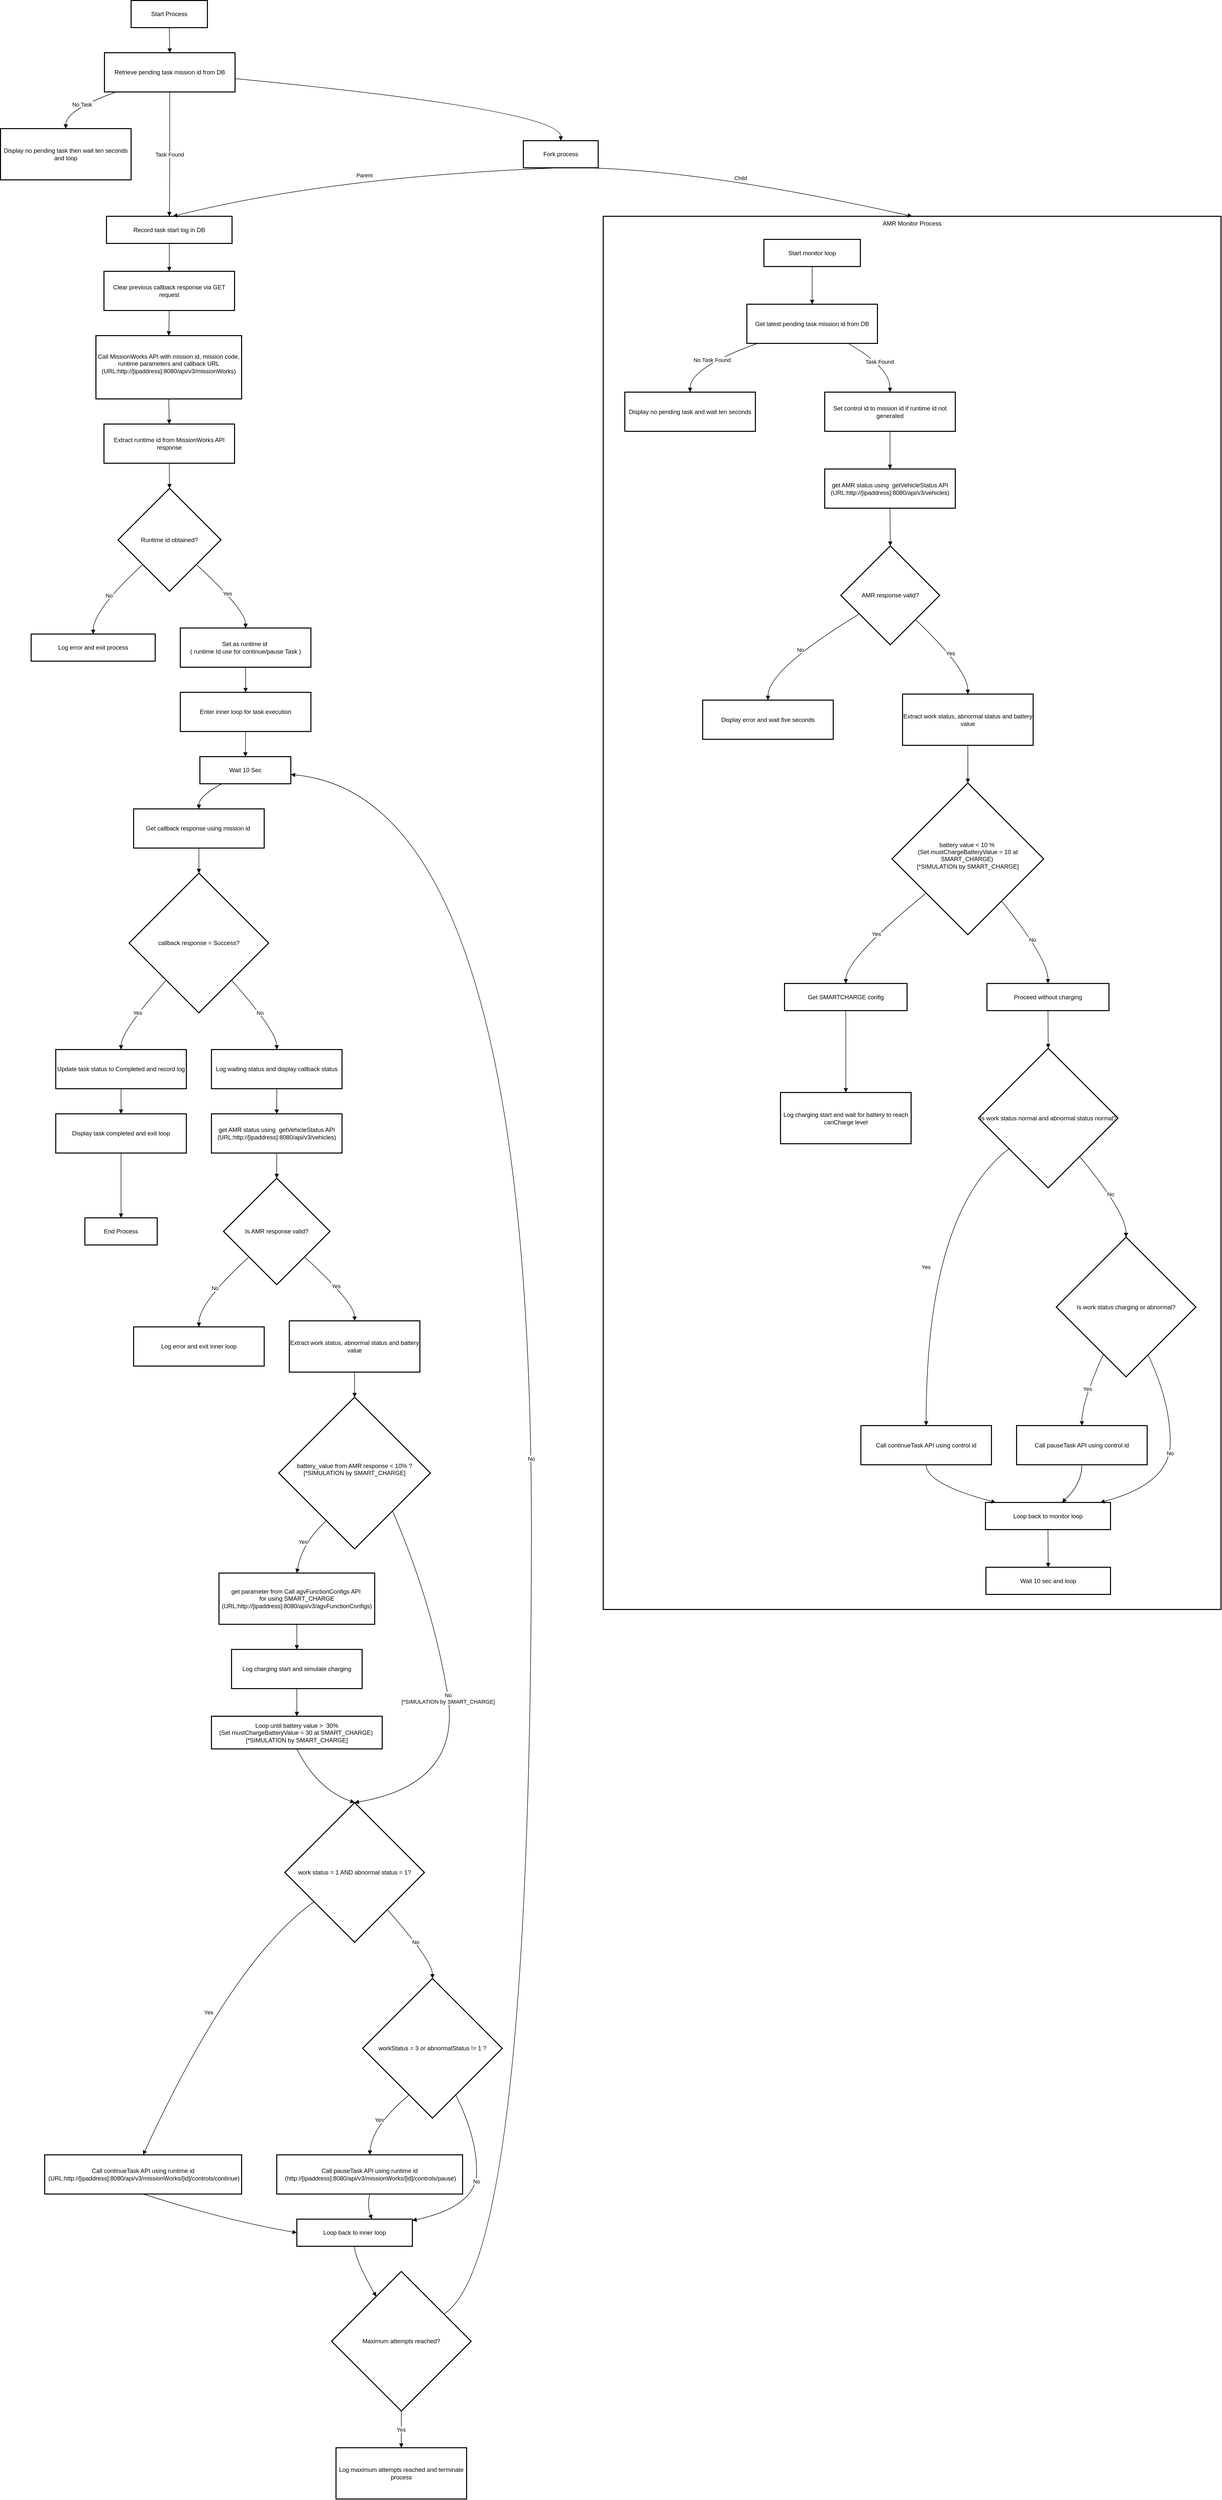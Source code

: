 <mxfile version="26.1.0">
  <diagram name="ページ1" id="wdXBag7NcmLRrbB8cPSW">
    <mxGraphModel dx="5264" dy="2116" grid="1" gridSize="10" guides="1" tooltips="1" connect="1" arrows="1" fold="1" page="1" pageScale="1" pageWidth="827" pageHeight="1169" math="0" shadow="0">
      <root>
        <mxCell id="0" />
        <mxCell id="1" parent="0" />
        <mxCell id="LVl6VDbSw3AHhWSfXYXl-333" value="AMR Monitor Process" style="whiteSpace=wrap;strokeWidth=2;verticalAlign=top;" vertex="1" parent="1">
          <mxGeometry x="1220" y="449.5" width="1230" height="2773" as="geometry" />
        </mxCell>
        <mxCell id="LVl6VDbSw3AHhWSfXYXl-334" value="Start monitor loop" style="whiteSpace=wrap;strokeWidth=2;" vertex="1" parent="LVl6VDbSw3AHhWSfXYXl-333">
          <mxGeometry x="320" y="46" width="192" height="54" as="geometry" />
        </mxCell>
        <mxCell id="LVl6VDbSw3AHhWSfXYXl-335" value="Get latest pending task mission id from DB" style="whiteSpace=wrap;strokeWidth=2;" vertex="1" parent="LVl6VDbSw3AHhWSfXYXl-333">
          <mxGeometry x="286" y="175" width="260" height="78" as="geometry" />
        </mxCell>
        <mxCell id="LVl6VDbSw3AHhWSfXYXl-336" value="Display no pending task and wait ten seconds" style="whiteSpace=wrap;strokeWidth=2;" vertex="1" parent="LVl6VDbSw3AHhWSfXYXl-333">
          <mxGeometry x="43" y="350" width="260" height="78" as="geometry" />
        </mxCell>
        <mxCell id="LVl6VDbSw3AHhWSfXYXl-337" value="Set control id to mission id if runtime id not generated" style="whiteSpace=wrap;strokeWidth=2;" vertex="1" parent="LVl6VDbSw3AHhWSfXYXl-333">
          <mxGeometry x="441" y="350" width="260" height="78" as="geometry" />
        </mxCell>
        <mxCell id="LVl6VDbSw3AHhWSfXYXl-338" value="get AMR status using  getVehicleStatus API&#xa;(URL:http://[ipaddress]:8080/api/v3/vehicles)" style="whiteSpace=wrap;strokeWidth=2;" vertex="1" parent="LVl6VDbSw3AHhWSfXYXl-333">
          <mxGeometry x="441" y="503" width="260" height="78" as="geometry" />
        </mxCell>
        <mxCell id="LVl6VDbSw3AHhWSfXYXl-339" value="AMR response valid?" style="rhombus;strokeWidth=2;whiteSpace=wrap;" vertex="1" parent="LVl6VDbSw3AHhWSfXYXl-333">
          <mxGeometry x="473" y="656" width="197" height="197" as="geometry" />
        </mxCell>
        <mxCell id="LVl6VDbSw3AHhWSfXYXl-340" value="Display error and wait five seconds" style="whiteSpace=wrap;strokeWidth=2;" vertex="1" parent="LVl6VDbSw3AHhWSfXYXl-333">
          <mxGeometry x="198" y="963" width="260" height="78" as="geometry" />
        </mxCell>
        <mxCell id="LVl6VDbSw3AHhWSfXYXl-341" value="Extract work status, abnormal status and battery value" style="whiteSpace=wrap;strokeWidth=2;" vertex="1" parent="LVl6VDbSw3AHhWSfXYXl-333">
          <mxGeometry x="596" y="951" width="260" height="102" as="geometry" />
        </mxCell>
        <mxCell id="LVl6VDbSw3AHhWSfXYXl-342" value="battery value &lt; 10 % &#xa;(Set mustChargeBatteryValue = 10 at SMART_CHARGE) &#xa;[*SIMULATION by SMART_CHARGE]&#xa;" style="rhombus;strokeWidth=2;whiteSpace=wrap;" vertex="1" parent="LVl6VDbSw3AHhWSfXYXl-333">
          <mxGeometry x="575" y="1128" width="302" height="302" as="geometry" />
        </mxCell>
        <mxCell id="LVl6VDbSw3AHhWSfXYXl-343" value="Get SMARTCHARGE config" style="whiteSpace=wrap;strokeWidth=2;" vertex="1" parent="LVl6VDbSw3AHhWSfXYXl-333">
          <mxGeometry x="361" y="1527" width="244" height="54" as="geometry" />
        </mxCell>
        <mxCell id="LVl6VDbSw3AHhWSfXYXl-344" value="Log charging start and wait for battery to reach canCharge level" style="whiteSpace=wrap;strokeWidth=2;" vertex="1" parent="LVl6VDbSw3AHhWSfXYXl-333">
          <mxGeometry x="353" y="1744" width="260" height="102" as="geometry" />
        </mxCell>
        <mxCell id="LVl6VDbSw3AHhWSfXYXl-345" value="Proceed without charging" style="whiteSpace=wrap;strokeWidth=2;" vertex="1" parent="LVl6VDbSw3AHhWSfXYXl-333">
          <mxGeometry x="764" y="1527" width="243" height="54" as="geometry" />
        </mxCell>
        <mxCell id="LVl6VDbSw3AHhWSfXYXl-346" value="Is work status normal and abnormal status normal?" style="rhombus;strokeWidth=2;whiteSpace=wrap;" vertex="1" parent="LVl6VDbSw3AHhWSfXYXl-333">
          <mxGeometry x="747" y="1656" width="278" height="278" as="geometry" />
        </mxCell>
        <mxCell id="LVl6VDbSw3AHhWSfXYXl-347" value="Call continueTask API using control id" style="whiteSpace=wrap;strokeWidth=2;" vertex="1" parent="LVl6VDbSw3AHhWSfXYXl-333">
          <mxGeometry x="513" y="2407" width="260" height="78" as="geometry" />
        </mxCell>
        <mxCell id="LVl6VDbSw3AHhWSfXYXl-348" value="Is work status charging or abnormal?" style="rhombus;strokeWidth=2;whiteSpace=wrap;" vertex="1" parent="LVl6VDbSw3AHhWSfXYXl-333">
          <mxGeometry x="902" y="2032" width="278" height="278" as="geometry" />
        </mxCell>
        <mxCell id="LVl6VDbSw3AHhWSfXYXl-349" value="Call pauseTask API using control id" style="whiteSpace=wrap;strokeWidth=2;" vertex="1" parent="LVl6VDbSw3AHhWSfXYXl-333">
          <mxGeometry x="823" y="2407" width="260" height="78" as="geometry" />
        </mxCell>
        <mxCell id="LVl6VDbSw3AHhWSfXYXl-350" value="Loop back to monitor loop" style="whiteSpace=wrap;strokeWidth=2;" vertex="1" parent="LVl6VDbSw3AHhWSfXYXl-333">
          <mxGeometry x="761" y="2560" width="249" height="54" as="geometry" />
        </mxCell>
        <mxCell id="LVl6VDbSw3AHhWSfXYXl-351" value="Wait 10 sec and loop" style="whiteSpace=wrap;strokeWidth=2;" vertex="1" parent="LVl6VDbSw3AHhWSfXYXl-333">
          <mxGeometry x="762" y="2689" width="248" height="54" as="geometry" />
        </mxCell>
        <mxCell id="LVl6VDbSw3AHhWSfXYXl-352" value="" style="curved=1;startArrow=none;endArrow=block;exitX=0.5;exitY=0.99;entryX=0.5;entryY=-0.01;rounded=0;" edge="1" parent="LVl6VDbSw3AHhWSfXYXl-333" source="LVl6VDbSw3AHhWSfXYXl-334" target="LVl6VDbSw3AHhWSfXYXl-335">
          <mxGeometry relative="1" as="geometry">
            <Array as="points" />
          </mxGeometry>
        </mxCell>
        <mxCell id="LVl6VDbSw3AHhWSfXYXl-353" value="No Task Found" style="curved=1;startArrow=none;endArrow=block;exitX=0.09;exitY=0.99;entryX=0.5;entryY=0;rounded=0;" edge="1" parent="LVl6VDbSw3AHhWSfXYXl-333" source="LVl6VDbSw3AHhWSfXYXl-335" target="LVl6VDbSw3AHhWSfXYXl-336">
          <mxGeometry relative="1" as="geometry">
            <Array as="points">
              <mxPoint x="173" y="301" />
            </Array>
          </mxGeometry>
        </mxCell>
        <mxCell id="LVl6VDbSw3AHhWSfXYXl-354" value="Task Found" style="curved=1;startArrow=none;endArrow=block;exitX=0.77;exitY=0.99;entryX=0.5;entryY=0;rounded=0;" edge="1" parent="LVl6VDbSw3AHhWSfXYXl-333" source="LVl6VDbSw3AHhWSfXYXl-335" target="LVl6VDbSw3AHhWSfXYXl-337">
          <mxGeometry relative="1" as="geometry">
            <Array as="points">
              <mxPoint x="571" y="301" />
            </Array>
          </mxGeometry>
        </mxCell>
        <mxCell id="LVl6VDbSw3AHhWSfXYXl-355" value="" style="curved=1;startArrow=none;endArrow=block;exitX=0.5;exitY=1;entryX=0.5;entryY=0;rounded=0;" edge="1" parent="LVl6VDbSw3AHhWSfXYXl-333" source="LVl6VDbSw3AHhWSfXYXl-337" target="LVl6VDbSw3AHhWSfXYXl-338">
          <mxGeometry relative="1" as="geometry">
            <Array as="points" />
          </mxGeometry>
        </mxCell>
        <mxCell id="LVl6VDbSw3AHhWSfXYXl-356" value="" style="curved=1;startArrow=none;endArrow=block;exitX=0.5;exitY=1;entryX=0.5;entryY=0;rounded=0;" edge="1" parent="LVl6VDbSw3AHhWSfXYXl-333" source="LVl6VDbSw3AHhWSfXYXl-338" target="LVl6VDbSw3AHhWSfXYXl-339">
          <mxGeometry relative="1" as="geometry">
            <Array as="points" />
          </mxGeometry>
        </mxCell>
        <mxCell id="LVl6VDbSw3AHhWSfXYXl-357" value="No" style="curved=1;startArrow=none;endArrow=block;exitX=0;exitY=0.8;entryX=0.5;entryY=0;rounded=0;" edge="1" parent="LVl6VDbSw3AHhWSfXYXl-333" source="LVl6VDbSw3AHhWSfXYXl-339" target="LVl6VDbSw3AHhWSfXYXl-340">
          <mxGeometry relative="1" as="geometry">
            <Array as="points">
              <mxPoint x="328" y="902" />
            </Array>
          </mxGeometry>
        </mxCell>
        <mxCell id="LVl6VDbSw3AHhWSfXYXl-358" value="Yes" style="curved=1;startArrow=none;endArrow=block;exitX=1;exitY=0.98;entryX=0.5;entryY=0;rounded=0;" edge="1" parent="LVl6VDbSw3AHhWSfXYXl-333" source="LVl6VDbSw3AHhWSfXYXl-339" target="LVl6VDbSw3AHhWSfXYXl-341">
          <mxGeometry relative="1" as="geometry">
            <Array as="points">
              <mxPoint x="726" y="902" />
            </Array>
          </mxGeometry>
        </mxCell>
        <mxCell id="LVl6VDbSw3AHhWSfXYXl-359" value="" style="curved=1;startArrow=none;endArrow=block;exitX=0.5;exitY=1;entryX=0.5;entryY=0;rounded=0;" edge="1" parent="LVl6VDbSw3AHhWSfXYXl-333" source="LVl6VDbSw3AHhWSfXYXl-341" target="LVl6VDbSw3AHhWSfXYXl-342">
          <mxGeometry relative="1" as="geometry">
            <Array as="points" />
          </mxGeometry>
        </mxCell>
        <mxCell id="LVl6VDbSw3AHhWSfXYXl-360" value="Yes" style="curved=1;startArrow=none;endArrow=block;exitX=0;exitY=0.91;entryX=0.5;entryY=0;rounded=0;" edge="1" parent="LVl6VDbSw3AHhWSfXYXl-333" source="LVl6VDbSw3AHhWSfXYXl-342" target="LVl6VDbSw3AHhWSfXYXl-343">
          <mxGeometry relative="1" as="geometry">
            <Array as="points">
              <mxPoint x="483" y="1478" />
            </Array>
          </mxGeometry>
        </mxCell>
        <mxCell id="LVl6VDbSw3AHhWSfXYXl-361" value="" style="curved=1;startArrow=none;endArrow=block;exitX=0.5;exitY=1;entryX=0.5;entryY=0;rounded=0;" edge="1" parent="LVl6VDbSw3AHhWSfXYXl-333" source="LVl6VDbSw3AHhWSfXYXl-343" target="LVl6VDbSw3AHhWSfXYXl-344">
          <mxGeometry relative="1" as="geometry">
            <Array as="points" />
          </mxGeometry>
        </mxCell>
        <mxCell id="LVl6VDbSw3AHhWSfXYXl-362" value="No" style="curved=1;startArrow=none;endArrow=block;exitX=0.9;exitY=1;entryX=0.5;entryY=0;rounded=0;" edge="1" parent="LVl6VDbSw3AHhWSfXYXl-333" source="LVl6VDbSw3AHhWSfXYXl-342" target="LVl6VDbSw3AHhWSfXYXl-345">
          <mxGeometry relative="1" as="geometry">
            <Array as="points">
              <mxPoint x="886" y="1478" />
            </Array>
          </mxGeometry>
        </mxCell>
        <mxCell id="LVl6VDbSw3AHhWSfXYXl-363" value="" style="curved=1;startArrow=none;endArrow=block;exitX=0.5;exitY=1;entryX=0.5;entryY=0;rounded=0;" edge="1" parent="LVl6VDbSw3AHhWSfXYXl-333" source="LVl6VDbSw3AHhWSfXYXl-345" target="LVl6VDbSw3AHhWSfXYXl-346">
          <mxGeometry relative="1" as="geometry">
            <Array as="points" />
          </mxGeometry>
        </mxCell>
        <mxCell id="LVl6VDbSw3AHhWSfXYXl-364" value="Yes" style="curved=1;startArrow=none;endArrow=block;exitX=0;exitY=0.89;entryX=0.5;entryY=0.01;rounded=0;" edge="1" parent="LVl6VDbSw3AHhWSfXYXl-333" source="LVl6VDbSw3AHhWSfXYXl-346" target="LVl6VDbSw3AHhWSfXYXl-347">
          <mxGeometry relative="1" as="geometry">
            <Array as="points">
              <mxPoint x="643" y="1983" />
            </Array>
          </mxGeometry>
        </mxCell>
        <mxCell id="LVl6VDbSw3AHhWSfXYXl-365" value="No" style="curved=1;startArrow=none;endArrow=block;exitX=0.91;exitY=1;entryX=0.5;entryY=0;rounded=0;" edge="1" parent="LVl6VDbSw3AHhWSfXYXl-333" source="LVl6VDbSw3AHhWSfXYXl-346" target="LVl6VDbSw3AHhWSfXYXl-348">
          <mxGeometry relative="1" as="geometry">
            <Array as="points">
              <mxPoint x="1041" y="1983" />
            </Array>
          </mxGeometry>
        </mxCell>
        <mxCell id="LVl6VDbSw3AHhWSfXYXl-366" value="Yes" style="curved=1;startArrow=none;endArrow=block;exitX=0.26;exitY=1;entryX=0.5;entryY=0.01;rounded=0;" edge="1" parent="LVl6VDbSw3AHhWSfXYXl-333" source="LVl6VDbSw3AHhWSfXYXl-348" target="LVl6VDbSw3AHhWSfXYXl-349">
          <mxGeometry relative="1" as="geometry">
            <Array as="points">
              <mxPoint x="953" y="2359" />
            </Array>
          </mxGeometry>
        </mxCell>
        <mxCell id="LVl6VDbSw3AHhWSfXYXl-367" value="No" style="curved=1;startArrow=none;endArrow=block;exitX=0.73;exitY=1;entryX=0.91;entryY=0.01;rounded=0;" edge="1" parent="LVl6VDbSw3AHhWSfXYXl-333" source="LVl6VDbSw3AHhWSfXYXl-348" target="LVl6VDbSw3AHhWSfXYXl-350">
          <mxGeometry relative="1" as="geometry">
            <Array as="points">
              <mxPoint x="1129" y="2359" />
              <mxPoint x="1129" y="2523" />
            </Array>
          </mxGeometry>
        </mxCell>
        <mxCell id="LVl6VDbSw3AHhWSfXYXl-368" value="" style="curved=1;startArrow=none;endArrow=block;exitX=0.5;exitY=1.01;entryX=0.09;entryY=0.01;rounded=0;" edge="1" parent="LVl6VDbSw3AHhWSfXYXl-333" source="LVl6VDbSw3AHhWSfXYXl-347" target="LVl6VDbSw3AHhWSfXYXl-350">
          <mxGeometry relative="1" as="geometry">
            <Array as="points">
              <mxPoint x="643" y="2523" />
            </Array>
          </mxGeometry>
        </mxCell>
        <mxCell id="LVl6VDbSw3AHhWSfXYXl-369" value="" style="curved=1;startArrow=none;endArrow=block;exitX=0.5;exitY=1.01;entryX=0.61;entryY=0.01;rounded=0;" edge="1" parent="LVl6VDbSw3AHhWSfXYXl-333" source="LVl6VDbSw3AHhWSfXYXl-349" target="LVl6VDbSw3AHhWSfXYXl-350">
          <mxGeometry relative="1" as="geometry">
            <Array as="points">
              <mxPoint x="953" y="2523" />
            </Array>
          </mxGeometry>
        </mxCell>
        <mxCell id="LVl6VDbSw3AHhWSfXYXl-370" value="" style="curved=1;startArrow=none;endArrow=block;exitX=0.5;exitY=1.01;entryX=0.5;entryY=0.01;rounded=0;" edge="1" parent="LVl6VDbSw3AHhWSfXYXl-333" source="LVl6VDbSw3AHhWSfXYXl-350" target="LVl6VDbSw3AHhWSfXYXl-351">
          <mxGeometry relative="1" as="geometry">
            <Array as="points" />
          </mxGeometry>
        </mxCell>
        <mxCell id="LVl6VDbSw3AHhWSfXYXl-371" value="Start Process" style="whiteSpace=wrap;strokeWidth=2;" vertex="1" parent="1">
          <mxGeometry x="280" y="20" width="152" height="54" as="geometry" />
        </mxCell>
        <mxCell id="LVl6VDbSw3AHhWSfXYXl-372" value="Retrieve pending task mission id from DB" style="whiteSpace=wrap;strokeWidth=2;" vertex="1" parent="1">
          <mxGeometry x="227" y="124" width="260" height="78" as="geometry" />
        </mxCell>
        <mxCell id="LVl6VDbSw3AHhWSfXYXl-373" value="Display no pending task then wait ten seconds and loop" style="whiteSpace=wrap;strokeWidth=2;" vertex="1" parent="1">
          <mxGeometry x="20" y="275" width="260" height="102" as="geometry" />
        </mxCell>
        <mxCell id="LVl6VDbSw3AHhWSfXYXl-374" value="Record task start log in DB" style="whiteSpace=wrap;strokeWidth=2;" vertex="1" parent="1">
          <mxGeometry x="231" y="449.5" width="250" height="54" as="geometry" />
        </mxCell>
        <mxCell id="LVl6VDbSw3AHhWSfXYXl-375" value="Clear previous callback response via GET request" style="whiteSpace=wrap;strokeWidth=2;" vertex="1" parent="1">
          <mxGeometry x="226" y="559" width="260" height="78" as="geometry" />
        </mxCell>
        <mxCell id="LVl6VDbSw3AHhWSfXYXl-376" value="Call MissionWorks API with mission id, mission code, runtime parameters and callback URL&#xa;(URL:http://[ipaddress]:8080/api/v3/missionWorks)&#xa;" style="whiteSpace=wrap;strokeWidth=2;fontStyle=0" vertex="1" parent="1">
          <mxGeometry x="210" y="687" width="290" height="126" as="geometry" />
        </mxCell>
        <mxCell id="LVl6VDbSw3AHhWSfXYXl-377" value="Extract runtime id from MissionWorks API response" style="whiteSpace=wrap;strokeWidth=2;" vertex="1" parent="1">
          <mxGeometry x="226" y="863" width="260" height="78" as="geometry" />
        </mxCell>
        <mxCell id="LVl6VDbSw3AHhWSfXYXl-378" value="Runtime id obtained?" style="rhombus;strokeWidth=2;whiteSpace=wrap;" vertex="1" parent="1">
          <mxGeometry x="254" y="991" width="205" height="205" as="geometry" />
        </mxCell>
        <mxCell id="LVl6VDbSw3AHhWSfXYXl-379" value="Log error and exit process" style="whiteSpace=wrap;strokeWidth=2;" vertex="1" parent="1">
          <mxGeometry x="81" y="1281" width="247" height="54" as="geometry" />
        </mxCell>
        <mxCell id="LVl6VDbSw3AHhWSfXYXl-380" value="Set as runtime id &#xa;( runtime Id use for continue/pause Task )" style="whiteSpace=wrap;strokeWidth=2;" vertex="1" parent="1">
          <mxGeometry x="378" y="1269" width="260" height="78" as="geometry" />
        </mxCell>
        <mxCell id="LVl6VDbSw3AHhWSfXYXl-381" value="Enter inner loop for task execution" style="whiteSpace=wrap;strokeWidth=2;" vertex="1" parent="1">
          <mxGeometry x="378" y="1397" width="260" height="78" as="geometry" />
        </mxCell>
        <mxCell id="LVl6VDbSw3AHhWSfXYXl-382" value="Wait 10 Sec" style="whiteSpace=wrap;strokeWidth=2;" vertex="1" parent="1">
          <mxGeometry x="417" y="1525" width="181" height="54" as="geometry" />
        </mxCell>
        <mxCell id="LVl6VDbSw3AHhWSfXYXl-383" value="Get callback response using mission id " style="whiteSpace=wrap;strokeWidth=2;" vertex="1" parent="1">
          <mxGeometry x="285" y="1629" width="260" height="78" as="geometry" />
        </mxCell>
        <mxCell id="LVl6VDbSw3AHhWSfXYXl-384" value="callback response = Success?" style="rhombus;strokeWidth=2;whiteSpace=wrap;" vertex="1" parent="1">
          <mxGeometry x="276" y="1757" width="278" height="278" as="geometry" />
        </mxCell>
        <mxCell id="LVl6VDbSw3AHhWSfXYXl-385" value="Update task status to Completed and record log" style="whiteSpace=wrap;strokeWidth=2;" vertex="1" parent="1">
          <mxGeometry x="130" y="2108" width="260" height="78" as="geometry" />
        </mxCell>
        <mxCell id="LVl6VDbSw3AHhWSfXYXl-386" value="Display task completed and exit loop" style="whiteSpace=wrap;strokeWidth=2;" vertex="1" parent="1">
          <mxGeometry x="130" y="2236" width="260" height="78" as="geometry" />
        </mxCell>
        <mxCell id="LVl6VDbSw3AHhWSfXYXl-387" value="Log waiting status and display callback status" style="whiteSpace=wrap;strokeWidth=2;" vertex="1" parent="1">
          <mxGeometry x="440" y="2108" width="260" height="78" as="geometry" />
        </mxCell>
        <mxCell id="LVl6VDbSw3AHhWSfXYXl-388" value="get AMR status using  getVehicleStatus API&#xa;(URL:http://[ipaddress]:8080/api/v3/vehicles)" style="whiteSpace=wrap;strokeWidth=2;" vertex="1" parent="1">
          <mxGeometry x="440" y="2236" width="260" height="78" as="geometry" />
        </mxCell>
        <mxCell id="LVl6VDbSw3AHhWSfXYXl-389" value="Is AMR response valid?" style="rhombus;strokeWidth=2;whiteSpace=wrap;" vertex="1" parent="1">
          <mxGeometry x="464" y="2364" width="212" height="212" as="geometry" />
        </mxCell>
        <mxCell id="LVl6VDbSw3AHhWSfXYXl-390" value="Log error and exit inner loop" style="whiteSpace=wrap;strokeWidth=2;" vertex="1" parent="1">
          <mxGeometry x="285" y="2660" width="260" height="78" as="geometry" />
        </mxCell>
        <mxCell id="LVl6VDbSw3AHhWSfXYXl-391" value="Extract work status, abnormal status and battery value" style="whiteSpace=wrap;strokeWidth=2;" vertex="1" parent="1">
          <mxGeometry x="595" y="2648" width="260" height="102" as="geometry" />
        </mxCell>
        <mxCell id="LVl6VDbSw3AHhWSfXYXl-392" value="battery_value from AMR response &lt; 10% ?&#xa;[*SIMULATION by SMART_CHARGE]&#xa;" style="rhombus;strokeWidth=2;whiteSpace=wrap;" vertex="1" parent="1">
          <mxGeometry x="574" y="2800" width="302" height="302" as="geometry" />
        </mxCell>
        <mxCell id="LVl6VDbSw3AHhWSfXYXl-393" value="get parameter from Call agvFunctionConfigs API &#xa;for using SMART_CHARGE&#xa;(URL:http://[ipaddress]:8080/api/v3/agvFunctionConfigs)" style="whiteSpace=wrap;strokeWidth=2;" vertex="1" parent="1">
          <mxGeometry x="455" y="3150" width="310" height="102" as="geometry" />
        </mxCell>
        <mxCell id="LVl6VDbSw3AHhWSfXYXl-394" value="Log charging start and simulate charging" style="whiteSpace=wrap;strokeWidth=2;" vertex="1" parent="1">
          <mxGeometry x="480" y="3302" width="260" height="78" as="geometry" />
        </mxCell>
        <mxCell id="LVl6VDbSw3AHhWSfXYXl-395" value="Loop until battery value &gt;  30%&#xa;(Set mustChargeBatteryValue = 30 at SMART_CHARGE) &#xa;[*SIMULATION by SMART_CHARGE]" style="whiteSpace=wrap;strokeWidth=2;" vertex="1" parent="1">
          <mxGeometry x="440" y="3435" width="340" height="65" as="geometry" />
        </mxCell>
        <mxCell id="LVl6VDbSw3AHhWSfXYXl-396" value="work status = 1 AND abnormal status = 1?" style="rhombus;strokeWidth=2;whiteSpace=wrap;" vertex="1" parent="1">
          <mxGeometry x="586" y="3607" width="278" height="278" as="geometry" />
        </mxCell>
        <mxCell id="LVl6VDbSw3AHhWSfXYXl-397" value="Call continueTask API using runtime id&#xa; (URL:http://[ipaddress]:8080/api/v3/missionWorks/[id]/controls/continue)" style="whiteSpace=wrap;strokeWidth=2;" vertex="1" parent="1">
          <mxGeometry x="108" y="4308" width="392" height="78" as="geometry" />
        </mxCell>
        <mxCell id="LVl6VDbSw3AHhWSfXYXl-398" value="workStatus = 3 or abnormalStatus != 1 ?" style="rhombus;strokeWidth=2;whiteSpace=wrap;" vertex="1" parent="1">
          <mxGeometry x="741" y="3957" width="278" height="278" as="geometry" />
        </mxCell>
        <mxCell id="LVl6VDbSw3AHhWSfXYXl-399" value="Call pauseTask API using runtime id&#xa; (http://[ipaddress]:8080/api/v3/missionWorks/[id]/controls/pause)" style="whiteSpace=wrap;strokeWidth=2;" vertex="1" parent="1">
          <mxGeometry x="570" y="4308" width="370" height="78" as="geometry" />
        </mxCell>
        <mxCell id="LVl6VDbSw3AHhWSfXYXl-400" value="Loop back to inner loop" style="whiteSpace=wrap;strokeWidth=2;" vertex="1" parent="1">
          <mxGeometry x="610" y="4436" width="230" height="54" as="geometry" />
        </mxCell>
        <mxCell id="LVl6VDbSw3AHhWSfXYXl-401" value="Maximum attempts reached?" style="rhombus;strokeWidth=2;whiteSpace=wrap;" vertex="1" parent="1">
          <mxGeometry x="679" y="4540" width="278" height="278" as="geometry" />
        </mxCell>
        <mxCell id="LVl6VDbSw3AHhWSfXYXl-402" value="Log maximum attempts reached and terminate process" style="whiteSpace=wrap;strokeWidth=2;" vertex="1" parent="1">
          <mxGeometry x="688" y="4891" width="260" height="102" as="geometry" />
        </mxCell>
        <mxCell id="LVl6VDbSw3AHhWSfXYXl-403" value="Fork process" style="whiteSpace=wrap;strokeWidth=2;" vertex="1" parent="1">
          <mxGeometry x="1061" y="299" width="149" height="54" as="geometry" />
        </mxCell>
        <mxCell id="LVl6VDbSw3AHhWSfXYXl-404" value="End Process" style="whiteSpace=wrap;strokeWidth=2;" vertex="1" parent="1">
          <mxGeometry x="188" y="2443" width="144" height="54" as="geometry" />
        </mxCell>
        <mxCell id="LVl6VDbSw3AHhWSfXYXl-405" value="" style="curved=1;startArrow=none;endArrow=block;exitX=0.5;exitY=1;entryX=0.5;entryY=0;rounded=0;" edge="1" parent="1" source="LVl6VDbSw3AHhWSfXYXl-371" target="LVl6VDbSw3AHhWSfXYXl-372">
          <mxGeometry relative="1" as="geometry">
            <Array as="points" />
          </mxGeometry>
        </mxCell>
        <mxCell id="LVl6VDbSw3AHhWSfXYXl-406" value="No Task" style="curved=1;startArrow=none;endArrow=block;exitX=0.09;exitY=1;entryX=0.5;entryY=0;rounded=0;" edge="1" parent="1" source="LVl6VDbSw3AHhWSfXYXl-372" target="LVl6VDbSw3AHhWSfXYXl-373">
          <mxGeometry relative="1" as="geometry">
            <Array as="points">
              <mxPoint x="150" y="238" />
            </Array>
          </mxGeometry>
        </mxCell>
        <mxCell id="LVl6VDbSw3AHhWSfXYXl-407" value="Task Found" style="curved=1;startArrow=none;endArrow=block;exitX=0.5;exitY=1;entryX=0.5;entryY=-0.01;rounded=0;" edge="1" parent="1" source="LVl6VDbSw3AHhWSfXYXl-372" target="LVl6VDbSw3AHhWSfXYXl-374">
          <mxGeometry relative="1" as="geometry">
            <Array as="points">
              <mxPoint x="357" y="413" />
            </Array>
          </mxGeometry>
        </mxCell>
        <mxCell id="LVl6VDbSw3AHhWSfXYXl-408" value="" style="curved=1;startArrow=none;endArrow=block;exitX=0.5;exitY=0.99;entryX=0.5;entryY=0;rounded=0;" edge="1" parent="1" source="LVl6VDbSw3AHhWSfXYXl-374" target="LVl6VDbSw3AHhWSfXYXl-375">
          <mxGeometry relative="1" as="geometry">
            <Array as="points" />
          </mxGeometry>
        </mxCell>
        <mxCell id="LVl6VDbSw3AHhWSfXYXl-409" value="" style="curved=1;startArrow=none;endArrow=block;exitX=0.5;exitY=1;entryX=0.5;entryY=0;rounded=0;" edge="1" parent="1" source="LVl6VDbSw3AHhWSfXYXl-375" target="LVl6VDbSw3AHhWSfXYXl-376">
          <mxGeometry relative="1" as="geometry">
            <Array as="points" />
          </mxGeometry>
        </mxCell>
        <mxCell id="LVl6VDbSw3AHhWSfXYXl-410" value="" style="curved=1;startArrow=none;endArrow=block;exitX=0.5;exitY=1;entryX=0.5;entryY=0;rounded=0;" edge="1" parent="1" source="LVl6VDbSw3AHhWSfXYXl-376" target="LVl6VDbSw3AHhWSfXYXl-377">
          <mxGeometry relative="1" as="geometry">
            <Array as="points" />
          </mxGeometry>
        </mxCell>
        <mxCell id="LVl6VDbSw3AHhWSfXYXl-411" value="" style="curved=1;startArrow=none;endArrow=block;exitX=0.5;exitY=1;entryX=0.5;entryY=0;rounded=0;" edge="1" parent="1" source="LVl6VDbSw3AHhWSfXYXl-377" target="LVl6VDbSw3AHhWSfXYXl-378">
          <mxGeometry relative="1" as="geometry">
            <Array as="points" />
          </mxGeometry>
        </mxCell>
        <mxCell id="LVl6VDbSw3AHhWSfXYXl-412" value="No" style="curved=1;startArrow=none;endArrow=block;exitX=0;exitY=0.96;entryX=0.5;entryY=0;rounded=0;" edge="1" parent="1" source="LVl6VDbSw3AHhWSfXYXl-378" target="LVl6VDbSw3AHhWSfXYXl-379">
          <mxGeometry relative="1" as="geometry">
            <Array as="points">
              <mxPoint x="205" y="1233" />
            </Array>
          </mxGeometry>
        </mxCell>
        <mxCell id="LVl6VDbSw3AHhWSfXYXl-413" value="Yes" style="curved=1;startArrow=none;endArrow=block;exitX=1;exitY=0.96;entryX=0.5;entryY=0;rounded=0;" edge="1" parent="1" source="LVl6VDbSw3AHhWSfXYXl-378" target="LVl6VDbSw3AHhWSfXYXl-380">
          <mxGeometry relative="1" as="geometry">
            <Array as="points">
              <mxPoint x="508" y="1233" />
            </Array>
          </mxGeometry>
        </mxCell>
        <mxCell id="LVl6VDbSw3AHhWSfXYXl-414" value="" style="curved=1;startArrow=none;endArrow=block;exitX=0.5;exitY=1;entryX=0.5;entryY=0;rounded=0;" edge="1" parent="1" source="LVl6VDbSw3AHhWSfXYXl-380" target="LVl6VDbSw3AHhWSfXYXl-381">
          <mxGeometry relative="1" as="geometry">
            <Array as="points" />
          </mxGeometry>
        </mxCell>
        <mxCell id="LVl6VDbSw3AHhWSfXYXl-415" value="" style="curved=1;startArrow=none;endArrow=block;exitX=0.5;exitY=1;entryX=0.5;entryY=0;rounded=0;" edge="1" parent="1" source="LVl6VDbSw3AHhWSfXYXl-381" target="LVl6VDbSw3AHhWSfXYXl-382">
          <mxGeometry relative="1" as="geometry">
            <Array as="points" />
          </mxGeometry>
        </mxCell>
        <mxCell id="LVl6VDbSw3AHhWSfXYXl-416" value="" style="curved=1;startArrow=none;endArrow=block;exitX=0.24;exitY=1;entryX=0.5;entryY=0;rounded=0;" edge="1" parent="1" source="LVl6VDbSw3AHhWSfXYXl-382" target="LVl6VDbSw3AHhWSfXYXl-383">
          <mxGeometry relative="1" as="geometry">
            <Array as="points">
              <mxPoint x="415" y="1604" />
            </Array>
          </mxGeometry>
        </mxCell>
        <mxCell id="LVl6VDbSw3AHhWSfXYXl-417" value="" style="curved=1;startArrow=none;endArrow=block;exitX=0.5;exitY=1;entryX=0.5;entryY=0;rounded=0;" edge="1" parent="1" source="LVl6VDbSw3AHhWSfXYXl-383" target="LVl6VDbSw3AHhWSfXYXl-384">
          <mxGeometry relative="1" as="geometry">
            <Array as="points" />
          </mxGeometry>
        </mxCell>
        <mxCell id="LVl6VDbSw3AHhWSfXYXl-418" value="Yes" style="curved=1;startArrow=none;endArrow=block;exitX=0.06;exitY=1;entryX=0.5;entryY=0;rounded=0;" edge="1" parent="1" source="LVl6VDbSw3AHhWSfXYXl-384" target="LVl6VDbSw3AHhWSfXYXl-385">
          <mxGeometry relative="1" as="geometry">
            <Array as="points">
              <mxPoint x="260" y="2072" />
            </Array>
          </mxGeometry>
        </mxCell>
        <mxCell id="LVl6VDbSw3AHhWSfXYXl-419" value="" style="curved=1;startArrow=none;endArrow=block;exitX=0.5;exitY=1;entryX=0.5;entryY=0;rounded=0;" edge="1" parent="1" source="LVl6VDbSw3AHhWSfXYXl-385" target="LVl6VDbSw3AHhWSfXYXl-386">
          <mxGeometry relative="1" as="geometry">
            <Array as="points" />
          </mxGeometry>
        </mxCell>
        <mxCell id="LVl6VDbSw3AHhWSfXYXl-420" value="No" style="curved=1;startArrow=none;endArrow=block;exitX=0.94;exitY=1;entryX=0.5;entryY=0;rounded=0;" edge="1" parent="1" source="LVl6VDbSw3AHhWSfXYXl-384" target="LVl6VDbSw3AHhWSfXYXl-387">
          <mxGeometry relative="1" as="geometry">
            <Array as="points">
              <mxPoint x="570" y="2072" />
            </Array>
          </mxGeometry>
        </mxCell>
        <mxCell id="LVl6VDbSw3AHhWSfXYXl-421" value="" style="curved=1;startArrow=none;endArrow=block;exitX=0.5;exitY=1;entryX=0.5;entryY=0;rounded=0;" edge="1" parent="1" source="LVl6VDbSw3AHhWSfXYXl-387" target="LVl6VDbSw3AHhWSfXYXl-388">
          <mxGeometry relative="1" as="geometry">
            <Array as="points" />
          </mxGeometry>
        </mxCell>
        <mxCell id="LVl6VDbSw3AHhWSfXYXl-422" value="" style="curved=1;startArrow=none;endArrow=block;exitX=0.5;exitY=1;entryX=0.5;entryY=0;rounded=0;" edge="1" parent="1" source="LVl6VDbSw3AHhWSfXYXl-388" target="LVl6VDbSw3AHhWSfXYXl-389">
          <mxGeometry relative="1" as="geometry">
            <Array as="points" />
          </mxGeometry>
        </mxCell>
        <mxCell id="LVl6VDbSw3AHhWSfXYXl-423" value="No" style="curved=1;startArrow=none;endArrow=block;exitX=0;exitY=0.96;entryX=0.5;entryY=0;rounded=0;" edge="1" parent="1" source="LVl6VDbSw3AHhWSfXYXl-389" target="LVl6VDbSw3AHhWSfXYXl-390">
          <mxGeometry relative="1" as="geometry">
            <Array as="points">
              <mxPoint x="415" y="2612" />
            </Array>
          </mxGeometry>
        </mxCell>
        <mxCell id="LVl6VDbSw3AHhWSfXYXl-424" value="Yes" style="curved=1;startArrow=none;endArrow=block;exitX=1;exitY=0.96;entryX=0.5;entryY=0;rounded=0;" edge="1" parent="1" source="LVl6VDbSw3AHhWSfXYXl-389" target="LVl6VDbSw3AHhWSfXYXl-391">
          <mxGeometry relative="1" as="geometry">
            <Array as="points">
              <mxPoint x="725" y="2612" />
            </Array>
          </mxGeometry>
        </mxCell>
        <mxCell id="LVl6VDbSw3AHhWSfXYXl-425" value="" style="curved=1;startArrow=none;endArrow=block;exitX=0.5;exitY=1;entryX=0.5;entryY=0;rounded=0;" edge="1" parent="1" source="LVl6VDbSw3AHhWSfXYXl-391" target="LVl6VDbSw3AHhWSfXYXl-392">
          <mxGeometry relative="1" as="geometry">
            <Array as="points" />
          </mxGeometry>
        </mxCell>
        <mxCell id="LVl6VDbSw3AHhWSfXYXl-426" value="Yes" style="curved=1;startArrow=none;endArrow=block;exitX=0.318;exitY=0.81;entryX=0.5;entryY=0;rounded=0;exitDx=0;exitDy=0;exitPerimeter=0;" edge="1" parent="1" source="LVl6VDbSw3AHhWSfXYXl-392" target="LVl6VDbSw3AHhWSfXYXl-393">
          <mxGeometry relative="1" as="geometry">
            <Array as="points">
              <mxPoint x="620" y="3090" />
            </Array>
          </mxGeometry>
        </mxCell>
        <mxCell id="LVl6VDbSw3AHhWSfXYXl-427" value="" style="curved=1;startArrow=none;endArrow=block;exitX=0.5;exitY=1;entryX=0.5;entryY=0;rounded=0;" edge="1" parent="1" source="LVl6VDbSw3AHhWSfXYXl-393" target="LVl6VDbSw3AHhWSfXYXl-394">
          <mxGeometry relative="1" as="geometry">
            <Array as="points" />
          </mxGeometry>
        </mxCell>
        <mxCell id="LVl6VDbSw3AHhWSfXYXl-428" value="" style="curved=1;startArrow=none;endArrow=block;exitX=0.5;exitY=1;entryX=0.5;entryY=0;rounded=0;" edge="1" parent="1" source="LVl6VDbSw3AHhWSfXYXl-394" target="LVl6VDbSw3AHhWSfXYXl-395">
          <mxGeometry relative="1" as="geometry">
            <Array as="points" />
          </mxGeometry>
        </mxCell>
        <mxCell id="LVl6VDbSw3AHhWSfXYXl-429" value="" style="curved=1;startArrow=none;endArrow=block;exitX=0.5;exitY=1;entryX=0.5;entryY=0;rounded=0;" edge="1" parent="1" source="LVl6VDbSw3AHhWSfXYXl-395" target="LVl6VDbSw3AHhWSfXYXl-396">
          <mxGeometry relative="1" as="geometry">
            <Array as="points">
              <mxPoint x="650" y="3580" />
            </Array>
          </mxGeometry>
        </mxCell>
        <mxCell id="LVl6VDbSw3AHhWSfXYXl-430" value="Yes" style="curved=1;startArrow=none;endArrow=block;exitX=0;exitY=0.86;entryX=0.5;entryY=0;rounded=0;" edge="1" parent="1" source="LVl6VDbSw3AHhWSfXYXl-396" target="LVl6VDbSw3AHhWSfXYXl-397">
          <mxGeometry relative="1" as="geometry">
            <Array as="points">
              <mxPoint x="482" y="3921" />
            </Array>
          </mxGeometry>
        </mxCell>
        <mxCell id="LVl6VDbSw3AHhWSfXYXl-431" value="No" style="curved=1;startArrow=none;endArrow=block;exitX=0.94;exitY=1;entryX=0.5;entryY=0;rounded=0;" edge="1" parent="1" source="LVl6VDbSw3AHhWSfXYXl-396" target="LVl6VDbSw3AHhWSfXYXl-398">
          <mxGeometry relative="1" as="geometry">
            <Array as="points">
              <mxPoint x="880" y="3921" />
            </Array>
          </mxGeometry>
        </mxCell>
        <mxCell id="LVl6VDbSw3AHhWSfXYXl-432" value="Yes" style="curved=1;startArrow=none;endArrow=block;exitX=0.25;exitY=1;entryX=0.5;entryY=0;rounded=0;" edge="1" parent="1" source="LVl6VDbSw3AHhWSfXYXl-398" target="LVl6VDbSw3AHhWSfXYXl-399">
          <mxGeometry relative="1" as="geometry">
            <Array as="points">
              <mxPoint x="760" y="4250" />
            </Array>
          </mxGeometry>
        </mxCell>
        <mxCell id="LVl6VDbSw3AHhWSfXYXl-433" value="No" style="curved=1;startArrow=none;endArrow=block;exitX=0.75;exitY=1;entryX=1;entryY=0.05;rounded=0;" edge="1" parent="1" source="LVl6VDbSw3AHhWSfXYXl-398" target="LVl6VDbSw3AHhWSfXYXl-400">
          <mxGeometry relative="1" as="geometry">
            <Array as="points">
              <mxPoint x="968" y="4272" />
              <mxPoint x="968" y="4411" />
            </Array>
          </mxGeometry>
        </mxCell>
        <mxCell id="LVl6VDbSw3AHhWSfXYXl-434" value="" style="curved=1;startArrow=none;endArrow=block;exitX=0.5;exitY=1;entryX=0;entryY=0.5;rounded=0;entryDx=0;entryDy=0;" edge="1" parent="1" source="LVl6VDbSw3AHhWSfXYXl-397" target="LVl6VDbSw3AHhWSfXYXl-400">
          <mxGeometry relative="1" as="geometry">
            <Array as="points">
              <mxPoint x="470" y="4439" />
            </Array>
          </mxGeometry>
        </mxCell>
        <mxCell id="LVl6VDbSw3AHhWSfXYXl-435" value="" style="curved=1;startArrow=none;endArrow=block;exitX=0.5;exitY=1;entryX=0.65;entryY=0;rounded=0;" edge="1" parent="1" source="LVl6VDbSw3AHhWSfXYXl-399" target="LVl6VDbSw3AHhWSfXYXl-400">
          <mxGeometry relative="1" as="geometry">
            <Array as="points">
              <mxPoint x="750" y="4411" />
            </Array>
          </mxGeometry>
        </mxCell>
        <mxCell id="LVl6VDbSw3AHhWSfXYXl-436" value="" style="curved=1;startArrow=none;endArrow=block;exitX=0.5;exitY=1;entryX=0.22;entryY=0;rounded=0;" edge="1" parent="1" source="LVl6VDbSw3AHhWSfXYXl-400" target="LVl6VDbSw3AHhWSfXYXl-401">
          <mxGeometry relative="1" as="geometry">
            <Array as="points">
              <mxPoint x="725" y="4515" />
            </Array>
          </mxGeometry>
        </mxCell>
        <mxCell id="LVl6VDbSw3AHhWSfXYXl-437" value="Yes" style="curved=1;startArrow=none;endArrow=block;exitX=0.5;exitY=1;entryX=0.5;entryY=0;rounded=0;" edge="1" parent="1" source="LVl6VDbSw3AHhWSfXYXl-401" target="LVl6VDbSw3AHhWSfXYXl-402">
          <mxGeometry relative="1" as="geometry">
            <Array as="points" />
          </mxGeometry>
        </mxCell>
        <mxCell id="LVl6VDbSw3AHhWSfXYXl-438" value="No" style="curved=1;startArrow=none;endArrow=block;exitX=1;exitY=0.18;entryX=1;entryY=0.66;rounded=0;" edge="1" parent="1" source="LVl6VDbSw3AHhWSfXYXl-401" target="LVl6VDbSw3AHhWSfXYXl-382">
          <mxGeometry relative="1" as="geometry">
            <Array as="points">
              <mxPoint x="1077" y="4515" />
              <mxPoint x="1077" y="1604" />
            </Array>
          </mxGeometry>
        </mxCell>
        <mxCell id="LVl6VDbSw3AHhWSfXYXl-439" value="" style="curved=1;startArrow=none;endArrow=block;exitX=1;exitY=0.66;entryX=0.5;entryY=-0.01;rounded=0;" edge="1" parent="1" source="LVl6VDbSw3AHhWSfXYXl-372" target="LVl6VDbSw3AHhWSfXYXl-403">
          <mxGeometry relative="1" as="geometry">
            <Array as="points">
              <mxPoint x="1136" y="238" />
            </Array>
          </mxGeometry>
        </mxCell>
        <mxCell id="LVl6VDbSw3AHhWSfXYXl-440" value="Parent" style="curved=1;startArrow=none;endArrow=block;exitX=0.5;exitY=1;entryX=0.53;entryY=-0.01;rounded=0;exitDx=0;exitDy=0;" edge="1" parent="1" source="LVl6VDbSw3AHhWSfXYXl-403" target="LVl6VDbSw3AHhWSfXYXl-374">
          <mxGeometry relative="1" as="geometry">
            <Array as="points">
              <mxPoint x="680" y="370" />
            </Array>
          </mxGeometry>
        </mxCell>
        <mxCell id="LVl6VDbSw3AHhWSfXYXl-441" value="" style="curved=1;startArrow=none;endArrow=block;exitX=0.5;exitY=1;entryX=0.5;entryY=0;rounded=0;" edge="1" parent="1" source="LVl6VDbSw3AHhWSfXYXl-386" target="LVl6VDbSw3AHhWSfXYXl-404">
          <mxGeometry relative="1" as="geometry">
            <Array as="points" />
          </mxGeometry>
        </mxCell>
        <mxCell id="LVl6VDbSw3AHhWSfXYXl-442" value="Child" style="curved=1;startArrow=none;endArrow=block;exitX=0.57;exitY=0.99;entryX=0.5;entryY=0;rounded=0;" edge="1" parent="1" source="LVl6VDbSw3AHhWSfXYXl-403" target="LVl6VDbSw3AHhWSfXYXl-333">
          <mxGeometry relative="1" as="geometry">
            <Array as="points">
              <mxPoint x="1390" y="350" />
            </Array>
          </mxGeometry>
        </mxCell>
        <mxCell id="LVl6VDbSw3AHhWSfXYXl-447" value="No&#xa;[*SIMULATION by SMART_CHARGE]" style="curved=1;startArrow=none;endArrow=block;entryX=0.5;entryY=0;rounded=0;entryDx=0;entryDy=0;exitX=1;exitY=1;exitDx=0;exitDy=0;" edge="1" parent="1" source="LVl6VDbSw3AHhWSfXYXl-392" target="LVl6VDbSw3AHhWSfXYXl-396">
          <mxGeometry relative="1" as="geometry">
            <Array as="points">
              <mxPoint x="880" y="3210" />
              <mxPoint x="940" y="3570" />
            </Array>
            <mxPoint x="800" y="3010" as="sourcePoint" />
            <mxPoint x="930" y="3161" as="targetPoint" />
          </mxGeometry>
        </mxCell>
      </root>
    </mxGraphModel>
  </diagram>
</mxfile>
